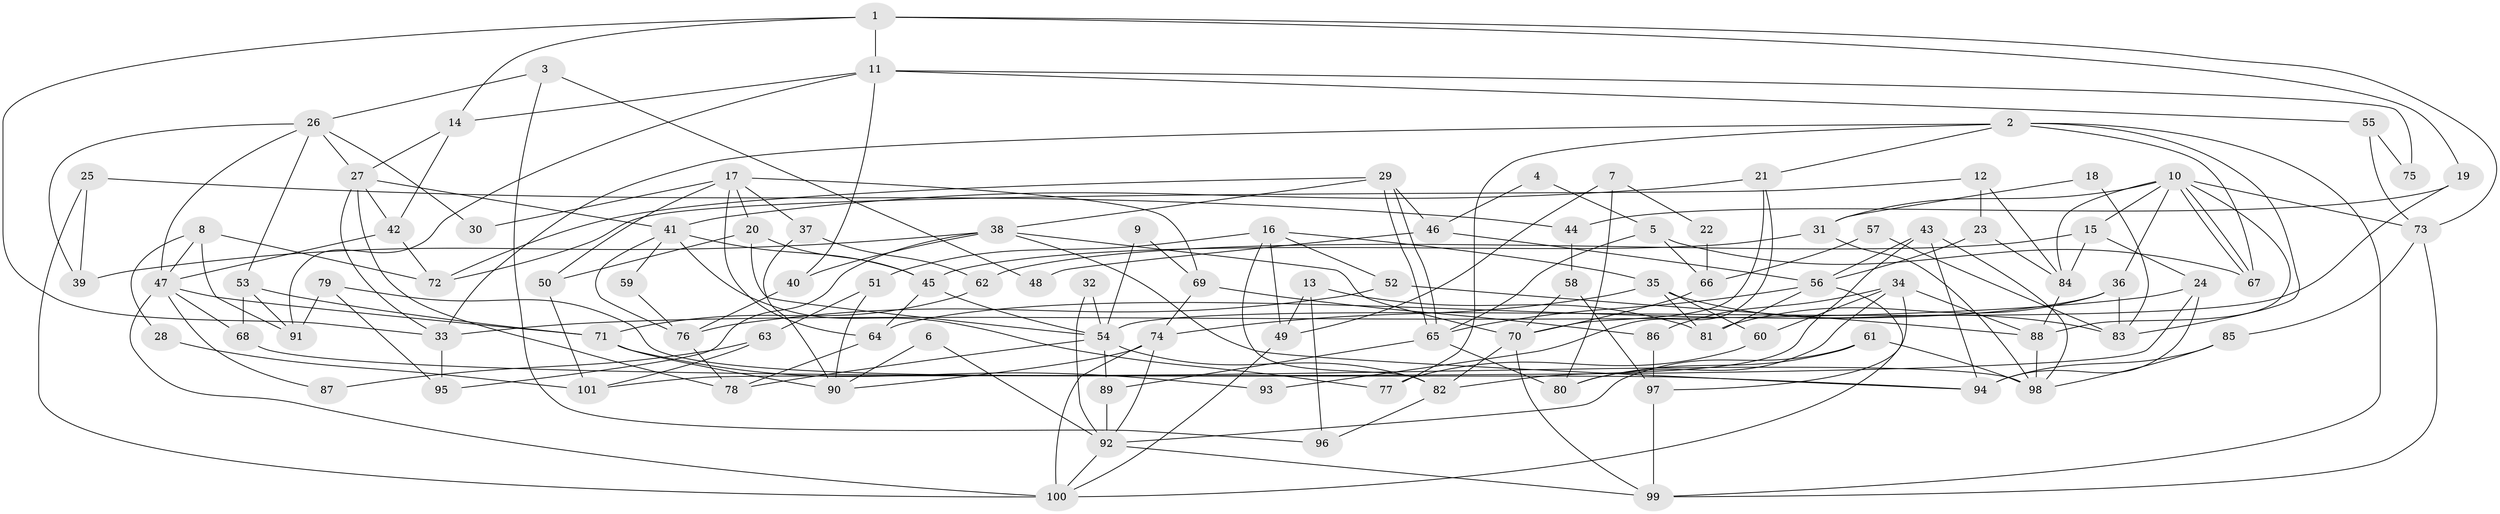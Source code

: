 // Generated by graph-tools (version 1.1) at 2025/02/03/09/25 03:02:00]
// undirected, 101 vertices, 202 edges
graph export_dot {
graph [start="1"]
  node [color=gray90,style=filled];
  1;
  2;
  3;
  4;
  5;
  6;
  7;
  8;
  9;
  10;
  11;
  12;
  13;
  14;
  15;
  16;
  17;
  18;
  19;
  20;
  21;
  22;
  23;
  24;
  25;
  26;
  27;
  28;
  29;
  30;
  31;
  32;
  33;
  34;
  35;
  36;
  37;
  38;
  39;
  40;
  41;
  42;
  43;
  44;
  45;
  46;
  47;
  48;
  49;
  50;
  51;
  52;
  53;
  54;
  55;
  56;
  57;
  58;
  59;
  60;
  61;
  62;
  63;
  64;
  65;
  66;
  67;
  68;
  69;
  70;
  71;
  72;
  73;
  74;
  75;
  76;
  77;
  78;
  79;
  80;
  81;
  82;
  83;
  84;
  85;
  86;
  87;
  88;
  89;
  90;
  91;
  92;
  93;
  94;
  95;
  96;
  97;
  98;
  99;
  100;
  101;
  1 -- 33;
  1 -- 14;
  1 -- 11;
  1 -- 19;
  1 -- 73;
  2 -- 99;
  2 -- 83;
  2 -- 21;
  2 -- 33;
  2 -- 67;
  2 -- 77;
  3 -- 26;
  3 -- 96;
  3 -- 48;
  4 -- 5;
  4 -- 46;
  5 -- 67;
  5 -- 65;
  5 -- 66;
  6 -- 90;
  6 -- 92;
  7 -- 80;
  7 -- 49;
  7 -- 22;
  8 -- 47;
  8 -- 72;
  8 -- 28;
  8 -- 91;
  9 -- 54;
  9 -- 69;
  10 -- 67;
  10 -- 67;
  10 -- 88;
  10 -- 15;
  10 -- 31;
  10 -- 36;
  10 -- 73;
  10 -- 84;
  11 -- 40;
  11 -- 14;
  11 -- 55;
  11 -- 75;
  11 -- 91;
  12 -- 72;
  12 -- 84;
  12 -- 23;
  13 -- 81;
  13 -- 49;
  13 -- 96;
  14 -- 27;
  14 -- 42;
  15 -- 62;
  15 -- 24;
  15 -- 84;
  16 -- 35;
  16 -- 82;
  16 -- 49;
  16 -- 51;
  16 -- 52;
  17 -- 64;
  17 -- 20;
  17 -- 30;
  17 -- 37;
  17 -- 50;
  17 -- 69;
  18 -- 31;
  18 -- 83;
  19 -- 54;
  19 -- 44;
  20 -- 54;
  20 -- 45;
  20 -- 50;
  21 -- 70;
  21 -- 41;
  21 -- 93;
  22 -- 66;
  23 -- 84;
  23 -- 56;
  24 -- 94;
  24 -- 33;
  24 -- 101;
  25 -- 100;
  25 -- 39;
  25 -- 44;
  26 -- 53;
  26 -- 27;
  26 -- 30;
  26 -- 39;
  26 -- 47;
  27 -- 33;
  27 -- 42;
  27 -- 41;
  27 -- 78;
  28 -- 101;
  29 -- 38;
  29 -- 65;
  29 -- 65;
  29 -- 46;
  29 -- 72;
  31 -- 45;
  31 -- 98;
  32 -- 54;
  32 -- 92;
  33 -- 95;
  34 -- 97;
  34 -- 88;
  34 -- 60;
  34 -- 80;
  34 -- 86;
  35 -- 81;
  35 -- 60;
  35 -- 74;
  35 -- 83;
  36 -- 64;
  36 -- 81;
  36 -- 83;
  37 -- 90;
  37 -- 62;
  38 -- 70;
  38 -- 95;
  38 -- 39;
  38 -- 40;
  38 -- 94;
  40 -- 76;
  41 -- 45;
  41 -- 59;
  41 -- 76;
  41 -- 77;
  42 -- 47;
  42 -- 72;
  43 -- 56;
  43 -- 98;
  43 -- 82;
  43 -- 94;
  44 -- 58;
  45 -- 54;
  45 -- 64;
  46 -- 56;
  46 -- 48;
  47 -- 100;
  47 -- 68;
  47 -- 71;
  47 -- 87;
  49 -- 100;
  50 -- 101;
  51 -- 90;
  51 -- 63;
  52 -- 88;
  52 -- 76;
  53 -- 91;
  53 -- 68;
  53 -- 71;
  54 -- 78;
  54 -- 89;
  54 -- 82;
  55 -- 73;
  55 -- 75;
  56 -- 65;
  56 -- 81;
  56 -- 100;
  57 -- 83;
  57 -- 66;
  58 -- 70;
  58 -- 97;
  59 -- 76;
  60 -- 77;
  61 -- 98;
  61 -- 92;
  61 -- 80;
  62 -- 71;
  63 -- 101;
  63 -- 87;
  64 -- 78;
  65 -- 80;
  65 -- 89;
  66 -- 70;
  68 -- 94;
  69 -- 86;
  69 -- 74;
  70 -- 82;
  70 -- 99;
  71 -- 90;
  71 -- 93;
  73 -- 85;
  73 -- 99;
  74 -- 90;
  74 -- 92;
  74 -- 100;
  76 -- 78;
  79 -- 98;
  79 -- 91;
  79 -- 95;
  82 -- 96;
  84 -- 88;
  85 -- 94;
  85 -- 98;
  86 -- 97;
  88 -- 98;
  89 -- 92;
  92 -- 100;
  92 -- 99;
  97 -- 99;
}
